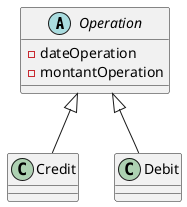 @startuml
'https://plantuml.com/class-diagram

abstract class Operation {
    -dateOperation
    -montantOperation
}

class Credit extends Operation
class Debit extends Operation



@enduml